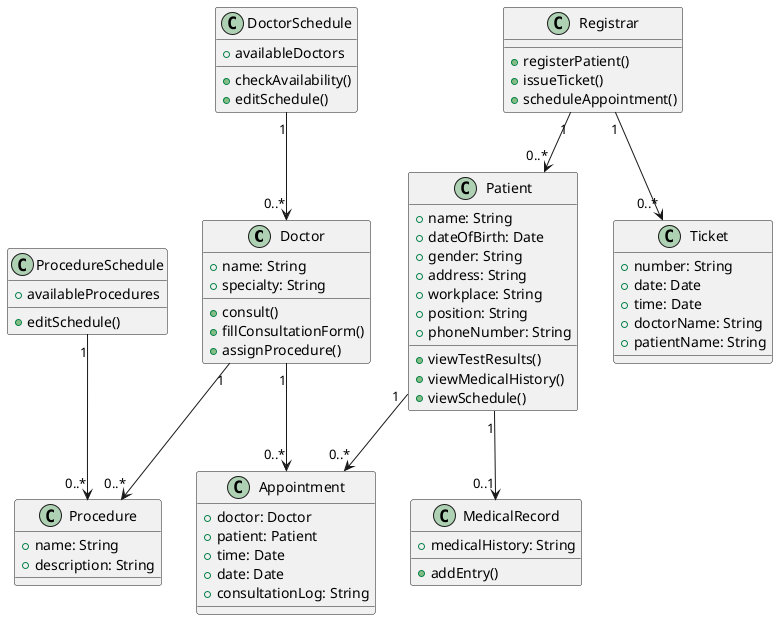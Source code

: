 ﻿@startuml   
class Doctor {
    +name: String
    +specialty: String
    +consult()
    +fillConsultationForm()
    +assignProcedure()
}

class Registrar {
    +registerPatient()
    +issueTicket()
    +scheduleAppointment()
}

class Patient {
    +name: String
    +dateOfBirth: Date
    +gender: String
    +address: String
    +workplace: String
    +position: String
    +phoneNumber: String
    +viewTestResults()
    + viewMedicalHistory()
+ viewSchedule()

}

class MedicalRecord {
    +medicalHistory: String
    +addEntry()
}

class DoctorSchedule {
    +availableDoctors
    +checkAvailability()
    +editSchedule()
}

class Procedure {
    +name: String
    +description: String
}

class ProcedureSchedule {
    +availableProcedures
    +editSchedule()
}

class Appointment {
    +doctor: Doctor
    +patient: Patient
    +time: Date
    +date: Date
    +consultationLog: String
}

class Ticket {
    +number: String
    +date: Date
    +time: Date
    +doctorName: String
    +patientName: String
}

Doctor "1" --> "0..*" Appointment
Doctor "1" --> "0..*" Procedure
Registrar "1" --> "0..*" Ticket
Patient "1" --> "0..1" MedicalRecord
Patient "1" --> "0..*" Appointment
DoctorSchedule "1" --> "0..*" Doctor
Registrar "1" --> "0..*" Patient
ProcedureSchedule "1" --> "0..*" Procedure

@enduml



